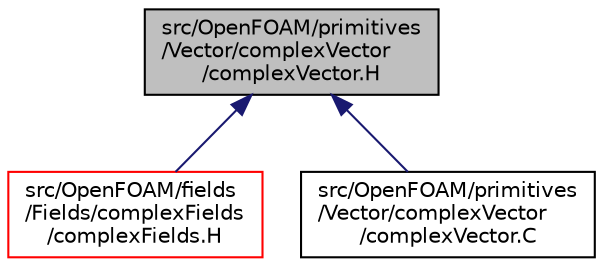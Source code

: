 digraph "src/OpenFOAM/primitives/Vector/complexVector/complexVector.H"
{
  bgcolor="transparent";
  edge [fontname="Helvetica",fontsize="10",labelfontname="Helvetica",labelfontsize="10"];
  node [fontname="Helvetica",fontsize="10",shape=record];
  Node1 [label="src/OpenFOAM/primitives\l/Vector/complexVector\l/complexVector.H",height=0.2,width=0.4,color="black", fillcolor="grey75", style="filled", fontcolor="black"];
  Node1 -> Node2 [dir="back",color="midnightblue",fontsize="10",style="solid",fontname="Helvetica"];
  Node2 [label="src/OpenFOAM/fields\l/Fields/complexFields\l/complexFields.H",height=0.2,width=0.4,color="red",URL="$a08257.html"];
  Node1 -> Node3 [dir="back",color="midnightblue",fontsize="10",style="solid",fontname="Helvetica"];
  Node3 [label="src/OpenFOAM/primitives\l/Vector/complexVector\l/complexVector.C",height=0.2,width=0.4,color="black",URL="$a09393.html",tooltip="Vector of complex numbers. "];
}
